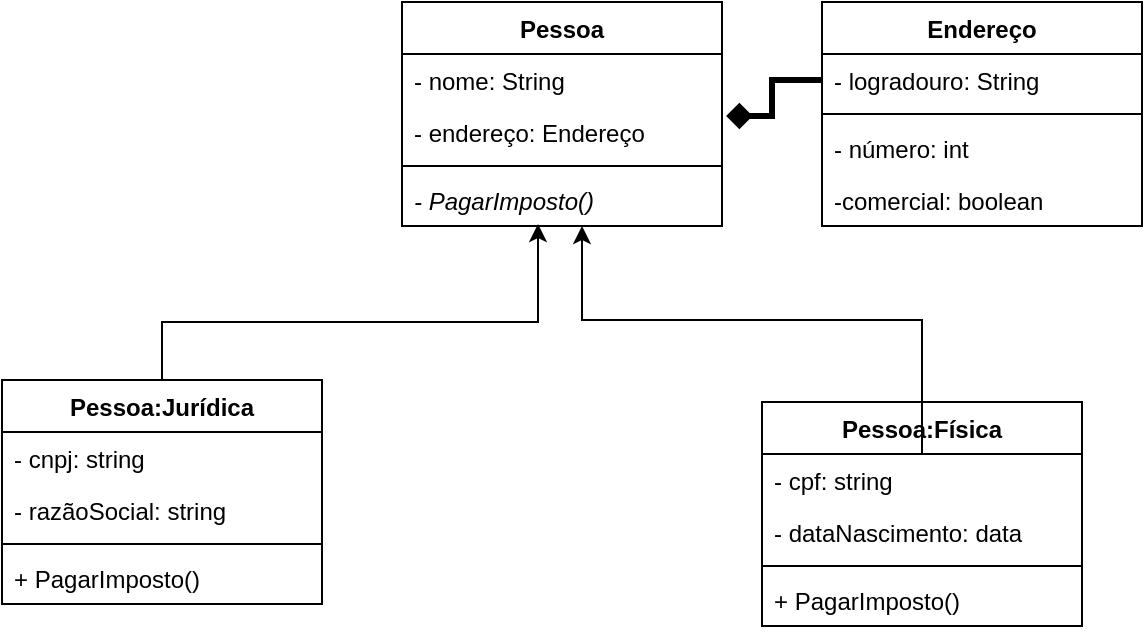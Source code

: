 <mxfile version="20.8.23" type="device"><diagram name="Página-1" id="ybwMPPVG4rd6i72vZB0L"><mxGraphModel dx="1210" dy="693" grid="1" gridSize="10" guides="1" tooltips="1" connect="1" arrows="1" fold="1" page="1" pageScale="1" pageWidth="827" pageHeight="1169" math="0" shadow="0"><root><mxCell id="0"/><mxCell id="1" parent="0"/><mxCell id="TxhZ1vZZEWEavwf_xtkT-17" style="edgeStyle=orthogonalEdgeStyle;rounded=0;orthogonalLoop=1;jettySize=auto;html=1;entryX=0.425;entryY=0.962;entryDx=0;entryDy=0;entryPerimeter=0;" edge="1" parent="1" source="TxhZ1vZZEWEavwf_xtkT-1" target="TxhZ1vZZEWEavwf_xtkT-16"><mxGeometry relative="1" as="geometry"><mxPoint x="380" y="440" as="targetPoint"/><Array as="points"><mxPoint x="378" y="500"/></Array></mxGeometry></mxCell><mxCell id="TxhZ1vZZEWEavwf_xtkT-1" value="Pessoa:Jurídica" style="swimlane;fontStyle=1;align=center;verticalAlign=top;childLayout=stackLayout;horizontal=1;startSize=26;horizontalStack=0;resizeParent=1;resizeParentMax=0;resizeLast=0;collapsible=1;marginBottom=0;" vertex="1" parent="1"><mxGeometry x="110" y="529" width="160" height="112" as="geometry"/></mxCell><mxCell id="TxhZ1vZZEWEavwf_xtkT-2" value="- cnpj: string" style="text;strokeColor=none;fillColor=none;align=left;verticalAlign=top;spacingLeft=4;spacingRight=4;overflow=hidden;rotatable=0;points=[[0,0.5],[1,0.5]];portConstraint=eastwest;" vertex="1" parent="TxhZ1vZZEWEavwf_xtkT-1"><mxGeometry y="26" width="160" height="26" as="geometry"/></mxCell><mxCell id="TxhZ1vZZEWEavwf_xtkT-20" value="- razãoSocial: string" style="text;strokeColor=none;fillColor=none;align=left;verticalAlign=top;spacingLeft=4;spacingRight=4;overflow=hidden;rotatable=0;points=[[0,0.5],[1,0.5]];portConstraint=eastwest;" vertex="1" parent="TxhZ1vZZEWEavwf_xtkT-1"><mxGeometry y="52" width="160" height="26" as="geometry"/></mxCell><mxCell id="TxhZ1vZZEWEavwf_xtkT-3" value="" style="line;strokeWidth=1;fillColor=none;align=left;verticalAlign=middle;spacingTop=-1;spacingLeft=3;spacingRight=3;rotatable=0;labelPosition=right;points=[];portConstraint=eastwest;strokeColor=inherit;" vertex="1" parent="TxhZ1vZZEWEavwf_xtkT-1"><mxGeometry y="78" width="160" height="8" as="geometry"/></mxCell><mxCell id="TxhZ1vZZEWEavwf_xtkT-4" value="+ PagarImposto()" style="text;strokeColor=none;fillColor=none;align=left;verticalAlign=top;spacingLeft=4;spacingRight=4;overflow=hidden;rotatable=0;points=[[0,0.5],[1,0.5]];portConstraint=eastwest;" vertex="1" parent="TxhZ1vZZEWEavwf_xtkT-1"><mxGeometry y="86" width="160" height="26" as="geometry"/></mxCell><mxCell id="TxhZ1vZZEWEavwf_xtkT-5" value="Pessoa:Física" style="swimlane;fontStyle=1;align=center;verticalAlign=top;childLayout=stackLayout;horizontal=1;startSize=26;horizontalStack=0;resizeParent=1;resizeParentMax=0;resizeLast=0;collapsible=1;marginBottom=0;" vertex="1" parent="1"><mxGeometry x="490" y="540" width="160" height="112" as="geometry"/></mxCell><mxCell id="TxhZ1vZZEWEavwf_xtkT-6" value="- cpf: string" style="text;strokeColor=none;fillColor=none;align=left;verticalAlign=top;spacingLeft=4;spacingRight=4;overflow=hidden;rotatable=0;points=[[0,0.5],[1,0.5]];portConstraint=eastwest;" vertex="1" parent="TxhZ1vZZEWEavwf_xtkT-5"><mxGeometry y="26" width="160" height="26" as="geometry"/></mxCell><mxCell id="TxhZ1vZZEWEavwf_xtkT-19" value="- dataNascimento: data" style="text;strokeColor=none;fillColor=none;align=left;verticalAlign=top;spacingLeft=4;spacingRight=4;overflow=hidden;rotatable=0;points=[[0,0.5],[1,0.5]];portConstraint=eastwest;" vertex="1" parent="TxhZ1vZZEWEavwf_xtkT-5"><mxGeometry y="52" width="160" height="26" as="geometry"/></mxCell><mxCell id="TxhZ1vZZEWEavwf_xtkT-7" value="" style="line;strokeWidth=1;fillColor=none;align=left;verticalAlign=middle;spacingTop=-1;spacingLeft=3;spacingRight=3;rotatable=0;labelPosition=right;points=[];portConstraint=eastwest;strokeColor=inherit;" vertex="1" parent="TxhZ1vZZEWEavwf_xtkT-5"><mxGeometry y="78" width="160" height="8" as="geometry"/></mxCell><mxCell id="TxhZ1vZZEWEavwf_xtkT-8" value="+ PagarImposto()" style="text;strokeColor=none;fillColor=none;align=left;verticalAlign=top;spacingLeft=4;spacingRight=4;overflow=hidden;rotatable=0;points=[[0,0.5],[1,0.5]];portConstraint=eastwest;" vertex="1" parent="TxhZ1vZZEWEavwf_xtkT-5"><mxGeometry y="86" width="160" height="26" as="geometry"/></mxCell><mxCell id="TxhZ1vZZEWEavwf_xtkT-13" value="Pessoa" style="swimlane;fontStyle=1;align=center;verticalAlign=top;childLayout=stackLayout;horizontal=1;startSize=26;horizontalStack=0;resizeParent=1;resizeParentMax=0;resizeLast=0;collapsible=1;marginBottom=0;" vertex="1" parent="1"><mxGeometry x="310" y="340" width="160" height="112" as="geometry"/></mxCell><mxCell id="TxhZ1vZZEWEavwf_xtkT-14" value="- nome: String" style="text;strokeColor=none;fillColor=none;align=left;verticalAlign=top;spacingLeft=4;spacingRight=4;overflow=hidden;rotatable=0;points=[[0,0.5],[1,0.5]];portConstraint=eastwest;" vertex="1" parent="TxhZ1vZZEWEavwf_xtkT-13"><mxGeometry y="26" width="160" height="26" as="geometry"/></mxCell><mxCell id="TxhZ1vZZEWEavwf_xtkT-21" value="- endereço: Endereço" style="text;strokeColor=none;fillColor=none;align=left;verticalAlign=top;spacingLeft=4;spacingRight=4;overflow=hidden;rotatable=0;points=[[0,0.5],[1,0.5]];portConstraint=eastwest;" vertex="1" parent="TxhZ1vZZEWEavwf_xtkT-13"><mxGeometry y="52" width="160" height="26" as="geometry"/></mxCell><mxCell id="TxhZ1vZZEWEavwf_xtkT-15" value="" style="line;strokeWidth=1;fillColor=none;align=left;verticalAlign=middle;spacingTop=-1;spacingLeft=3;spacingRight=3;rotatable=0;labelPosition=right;points=[];portConstraint=eastwest;strokeColor=inherit;" vertex="1" parent="TxhZ1vZZEWEavwf_xtkT-13"><mxGeometry y="78" width="160" height="8" as="geometry"/></mxCell><mxCell id="TxhZ1vZZEWEavwf_xtkT-16" value="- PagarImposto()" style="text;strokeColor=none;fillColor=none;align=left;verticalAlign=top;spacingLeft=4;spacingRight=4;overflow=hidden;rotatable=0;points=[[0,0.5],[1,0.5]];portConstraint=eastwest;fontStyle=2" vertex="1" parent="TxhZ1vZZEWEavwf_xtkT-13"><mxGeometry y="86" width="160" height="26" as="geometry"/></mxCell><mxCell id="TxhZ1vZZEWEavwf_xtkT-18" style="edgeStyle=orthogonalEdgeStyle;rounded=0;orthogonalLoop=1;jettySize=auto;html=1;" edge="1" parent="1" source="TxhZ1vZZEWEavwf_xtkT-6" target="TxhZ1vZZEWEavwf_xtkT-16"><mxGeometry relative="1" as="geometry"><mxPoint x="430" y="490" as="targetPoint"/><Array as="points"><mxPoint x="400" y="499"/></Array></mxGeometry></mxCell><mxCell id="TxhZ1vZZEWEavwf_xtkT-22" value="Endereço" style="swimlane;fontStyle=1;align=center;verticalAlign=top;childLayout=stackLayout;horizontal=1;startSize=26;horizontalStack=0;resizeParent=1;resizeParentMax=0;resizeLast=0;collapsible=1;marginBottom=0;" vertex="1" parent="1"><mxGeometry x="520" y="340" width="160" height="112" as="geometry"/></mxCell><mxCell id="TxhZ1vZZEWEavwf_xtkT-23" value="- logradouro: String" style="text;strokeColor=none;fillColor=none;align=left;verticalAlign=top;spacingLeft=4;spacingRight=4;overflow=hidden;rotatable=0;points=[[0,0.5],[1,0.5]];portConstraint=eastwest;" vertex="1" parent="TxhZ1vZZEWEavwf_xtkT-22"><mxGeometry y="26" width="160" height="26" as="geometry"/></mxCell><mxCell id="TxhZ1vZZEWEavwf_xtkT-24" value="" style="line;strokeWidth=1;fillColor=none;align=left;verticalAlign=middle;spacingTop=-1;spacingLeft=3;spacingRight=3;rotatable=0;labelPosition=right;points=[];portConstraint=eastwest;strokeColor=inherit;" vertex="1" parent="TxhZ1vZZEWEavwf_xtkT-22"><mxGeometry y="52" width="160" height="8" as="geometry"/></mxCell><mxCell id="TxhZ1vZZEWEavwf_xtkT-25" value="- número: int" style="text;strokeColor=none;fillColor=none;align=left;verticalAlign=top;spacingLeft=4;spacingRight=4;overflow=hidden;rotatable=0;points=[[0,0.5],[1,0.5]];portConstraint=eastwest;" vertex="1" parent="TxhZ1vZZEWEavwf_xtkT-22"><mxGeometry y="60" width="160" height="26" as="geometry"/></mxCell><mxCell id="TxhZ1vZZEWEavwf_xtkT-26" value="-comercial: boolean" style="text;strokeColor=none;fillColor=none;align=left;verticalAlign=top;spacingLeft=4;spacingRight=4;overflow=hidden;rotatable=0;points=[[0,0.5],[1,0.5]];portConstraint=eastwest;" vertex="1" parent="TxhZ1vZZEWEavwf_xtkT-22"><mxGeometry y="86" width="160" height="26" as="geometry"/></mxCell><mxCell id="TxhZ1vZZEWEavwf_xtkT-27" style="edgeStyle=orthogonalEdgeStyle;rounded=0;orthogonalLoop=1;jettySize=auto;html=1;entryX=1.013;entryY=0.192;entryDx=0;entryDy=0;entryPerimeter=0;endArrow=diamond;endFill=1;strokeWidth=3;" edge="1" parent="1" source="TxhZ1vZZEWEavwf_xtkT-23" target="TxhZ1vZZEWEavwf_xtkT-21"><mxGeometry relative="1" as="geometry"/></mxCell></root></mxGraphModel></diagram></mxfile>